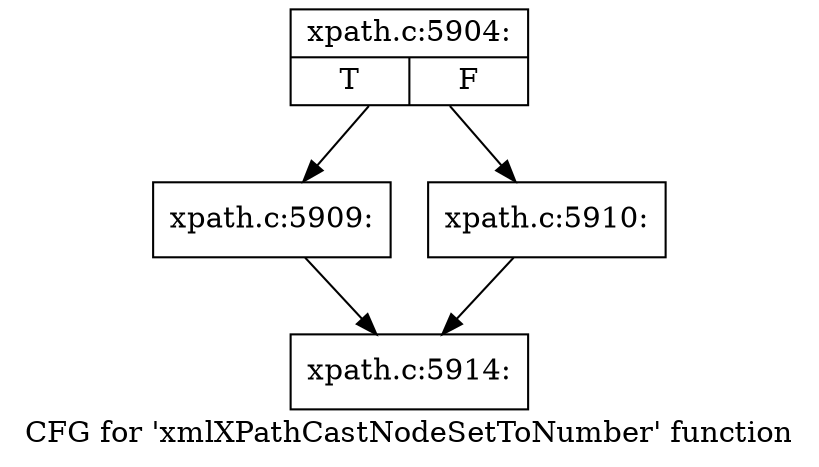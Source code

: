 digraph "CFG for 'xmlXPathCastNodeSetToNumber' function" {
	label="CFG for 'xmlXPathCastNodeSetToNumber' function";

	Node0x48e5a60 [shape=record,label="{xpath.c:5904:|{<s0>T|<s1>F}}"];
	Node0x48e5a60 -> Node0x48e65c0;
	Node0x48e5a60 -> Node0x48e6610;
	Node0x48e65c0 [shape=record,label="{xpath.c:5909:}"];
	Node0x48e65c0 -> Node0x48e3860;
	Node0x48e6610 [shape=record,label="{xpath.c:5910:}"];
	Node0x48e6610 -> Node0x48e3860;
	Node0x48e3860 [shape=record,label="{xpath.c:5914:}"];
}
